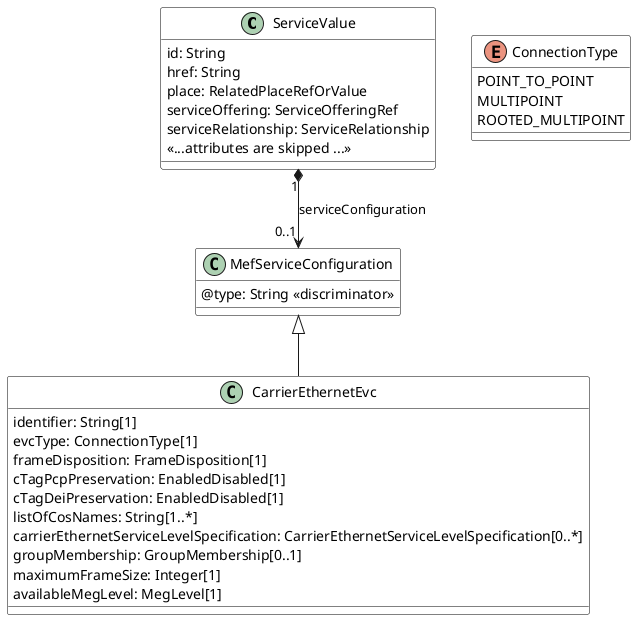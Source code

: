 @startuml
skinparam {
    ClassBackgroundColor White
    ClassBorderColor Black
}

class ServiceValue {
    id: String
    href: String
    place: RelatedPlaceRefOrValue
    serviceOffering: ServiceOfferingRef
    serviceRelationship: ServiceRelationship
    << ...attributes are skipped ...>>
}

class MefServiceConfiguration {
    @type: String <<discriminator>>
}

class CarrierEthernetEvc {
    identifier: String[1]
    evcType: ConnectionType[1]
    frameDisposition: FrameDisposition[1]
    cTagPcpPreservation: EnabledDisabled[1]
    cTagDeiPreservation: EnabledDisabled[1]
    listOfCosNames: String[1..*]
    carrierEthernetServiceLevelSpecification: CarrierEthernetServiceLevelSpecification[0..*]
    groupMembership: GroupMembership[0..1]
    maximumFrameSize: Integer[1]
    availableMegLevel: MegLevel[1]
}

enum ConnectionType {
    POINT_TO_POINT
    MULTIPOINT
    ROOTED_MULTIPOINT
}

MefServiceConfiguration <|-- CarrierEthernetEvc
ServiceValue "1" *--> "0..1" MefServiceConfiguration: serviceConfiguration

@enduml